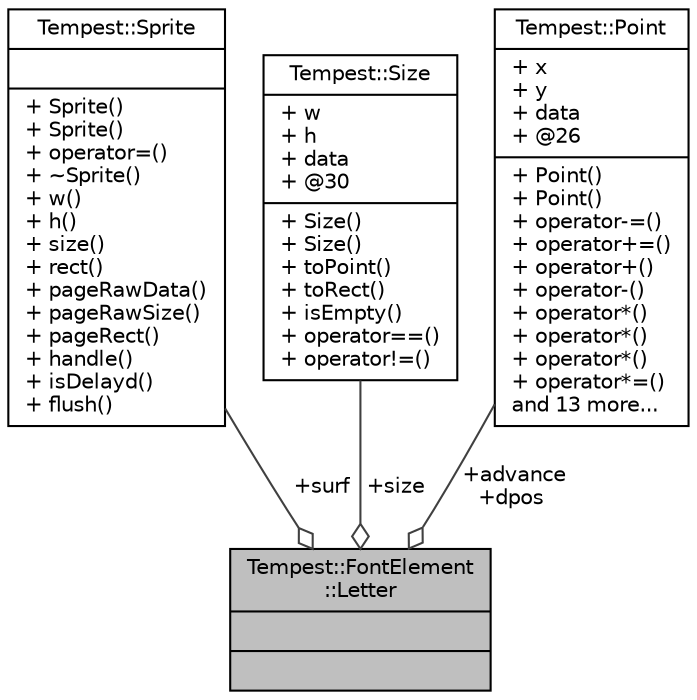 digraph "Tempest::FontElement::Letter"
{
  edge [fontname="Helvetica",fontsize="10",labelfontname="Helvetica",labelfontsize="10"];
  node [fontname="Helvetica",fontsize="10",shape=record];
  Node1 [label="{Tempest::FontElement\l::Letter\n||}",height=0.2,width=0.4,color="black", fillcolor="grey75", style="filled", fontcolor="black"];
  Node2 -> Node1 [color="grey25",fontsize="10",style="solid",label=" +surf" ,arrowhead="odiamond",fontname="Helvetica"];
  Node2 [label="{Tempest::Sprite\n||+ Sprite()\l+ Sprite()\l+ operator=()\l+ ~Sprite()\l+ w()\l+ h()\l+ size()\l+ rect()\l+ pageRawData()\l+ pageRawSize()\l+ pageRect()\l+ handle()\l+ isDelayd()\l+ flush()\l}",height=0.2,width=0.4,color="black", fillcolor="white", style="filled",URL="$class_tempest_1_1_sprite.html"];
  Node3 -> Node1 [color="grey25",fontsize="10",style="solid",label=" +size" ,arrowhead="odiamond",fontname="Helvetica"];
  Node3 [label="{Tempest::Size\n|+ w\l+ h\l+ data\l+ @30\l|+ Size()\l+ Size()\l+ toPoint()\l+ toRect()\l+ isEmpty()\l+ operator==()\l+ operator!=()\l}",height=0.2,width=0.4,color="black", fillcolor="white", style="filled",URL="$struct_tempest_1_1_size.html"];
  Node4 -> Node1 [color="grey25",fontsize="10",style="solid",label=" +advance\n+dpos" ,arrowhead="odiamond",fontname="Helvetica"];
  Node4 [label="{Tempest::Point\n|+ x\l+ y\l+ data\l+ @26\l|+ Point()\l+ Point()\l+ operator-=()\l+ operator+=()\l+ operator+()\l+ operator-()\l+ operator*()\l+ operator*()\l+ operator*()\l+ operator*=()\land 13 more...\l}",height=0.2,width=0.4,color="black", fillcolor="white", style="filled",URL="$struct_tempest_1_1_point.html"];
}
